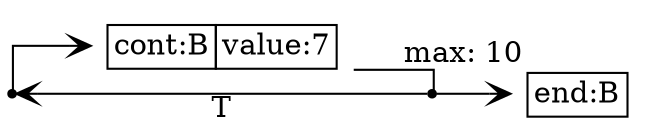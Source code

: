 digraph G {
  rankdir = LR;
  graph [splines=ortho];
  node [shape=plaintext];
  edge [arrowhead=vee];

  n0 [shape=point];
  n1 [label=<
    <TABLE BORDER="0" CELLBORDER="1" CELLSPACING="0" TOOLTIP="Foo.value" HREF="#">
      <TR><TD>cont:B</TD><TD>value:7</TD></TR>
    </TABLE>
  >];
  n2 [shape=point];
  n3 [label=<
    <TABLE BORDER="0" CELLBORDER="1" CELLSPACING="0" TOOLTIP="Foo" HREF="#">
      <TR><TD>end:B</TD></TR>
    </TABLE>
  >];

  n0 -> n1;
  n2 -> n0 [xlabel="T"];
  n2 -> n3;
  n1 -> n2 [arrowhead=none, xlabel="max: 10"];
}